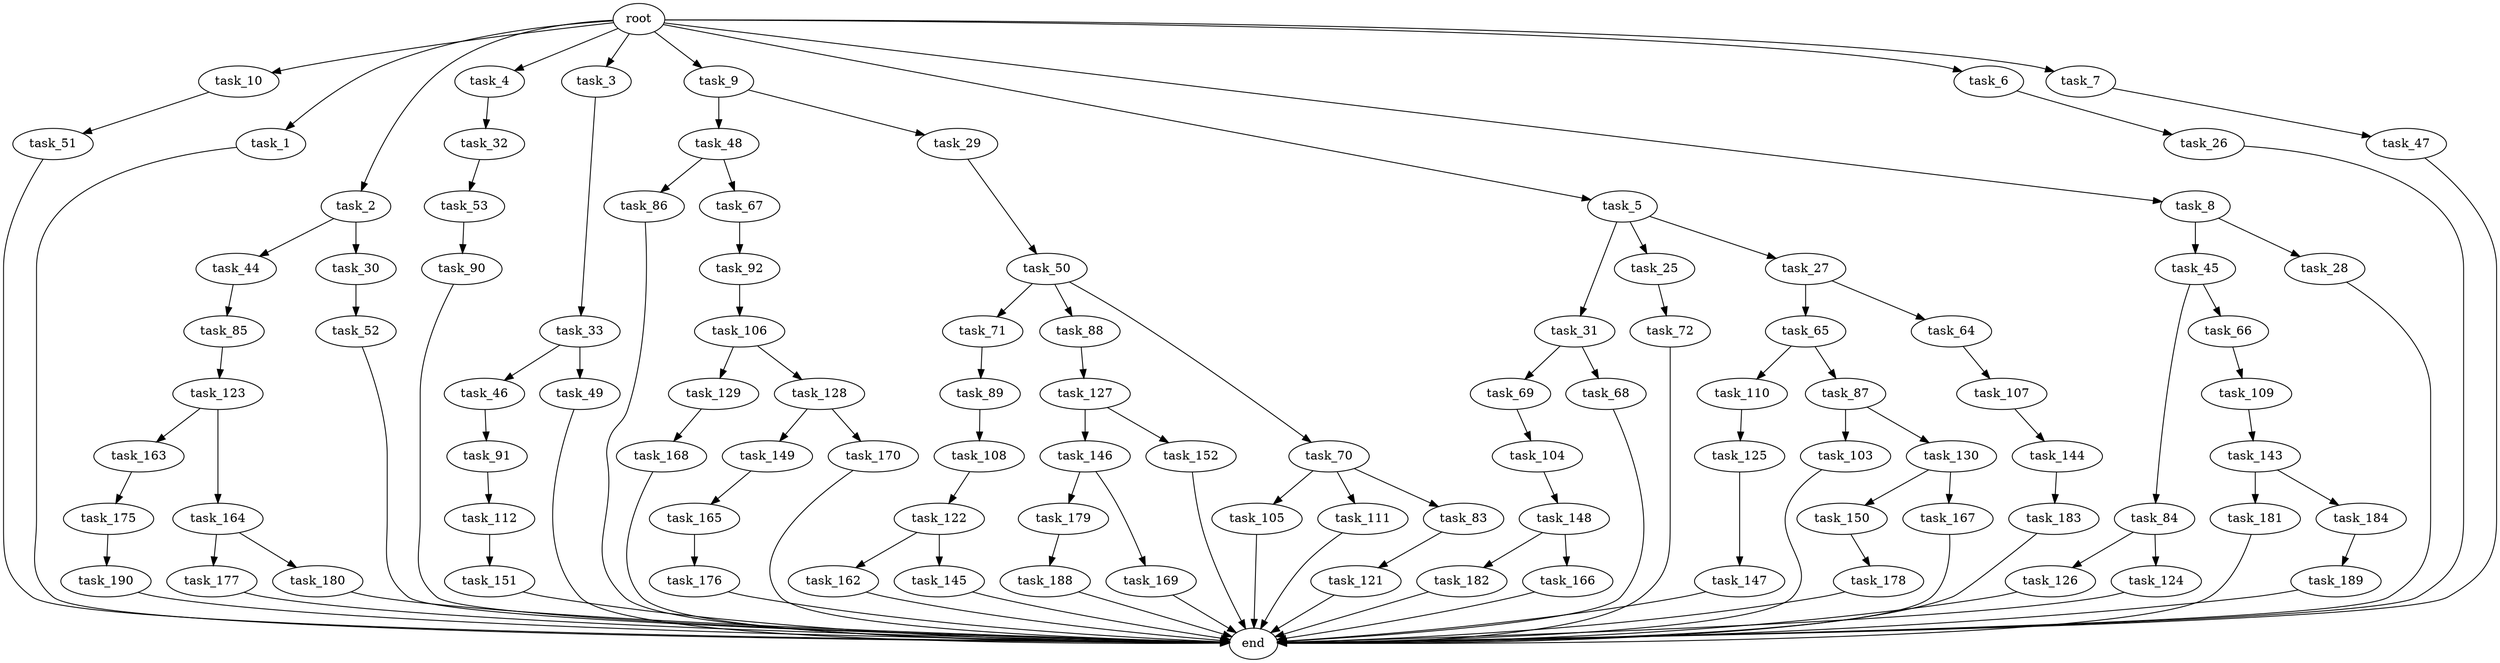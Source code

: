 digraph G {
  task_65 [size="429496729.600000"];
  task_176 [size="1391569403.904000"];
  task_162 [size="618475290.624000"];
  task_149 [size="618475290.624000"];
  task_105 [size="618475290.624000"];
  task_72 [size="1717986918.400000"];
  task_182 [size="1391569403.904000"];
  task_166 [size="1391569403.904000"];
  task_45 [size="1099511627.776000"];
  task_163 [size="68719476.736000"];
  task_150 [size="841813590.016000"];
  task_44 [size="1099511627.776000"];
  task_179 [size="429496729.600000"];
  task_164 [size="68719476.736000"];
  task_170 [size="618475290.624000"];
  task_10 [size="2.048000"];
  task_28 [size="1099511627.776000"];
  task_50 [size="618475290.624000"];
  task_71 [size="429496729.600000"];
  task_31 [size="429496729.600000"];
  task_167 [size="841813590.016000"];
  task_1 [size="2.048000"];
  task_146 [size="1717986918.400000"];
  task_90 [size="429496729.600000"];
  task_106 [size="68719476.736000"];
  task_121 [size="841813590.016000"];
  task_168 [size="1099511627.776000"];
  task_147 [size="1717986918.400000"];
  task_190 [size="429496729.600000"];
  task_111 [size="618475290.624000"];
  task_122 [size="154618822.656000"];
  task_126 [size="1099511627.776000"];
  task_52 [size="841813590.016000"];
  task_2 [size="2.048000"];
  task_108 [size="154618822.656000"];
  task_112 [size="841813590.016000"];
  task_110 [size="429496729.600000"];
  task_109 [size="68719476.736000"];
  task_30 [size="1099511627.776000"];
  task_177 [size="68719476.736000"];
  task_169 [size="429496729.600000"];
  task_104 [size="154618822.656000"];
  task_33 [size="68719476.736000"];
  task_4 [size="2.048000"];
  task_48 [size="274877906.944000"];
  task_151 [size="274877906.944000"];
  task_85 [size="1391569403.904000"];
  task_92 [size="429496729.600000"];
  task_129 [size="618475290.624000"];
  task_152 [size="1717986918.400000"];
  task_188 [size="618475290.624000"];
  task_103 [size="1099511627.776000"];
  task_181 [size="154618822.656000"];
  task_91 [size="429496729.600000"];
  task_89 [size="1717986918.400000"];
  task_3 [size="2.048000"];
  task_9 [size="2.048000"];
  task_32 [size="429496729.600000"];
  task_130 [size="1099511627.776000"];
  task_143 [size="274877906.944000"];
  task_25 [size="429496729.600000"];
  task_27 [size="429496729.600000"];
  task_148 [size="1099511627.776000"];
  task_86 [size="1717986918.400000"];
  task_189 [size="841813590.016000"];
  task_144 [size="274877906.944000"];
  task_107 [size="429496729.600000"];
  task_26 [size="841813590.016000"];
  task_69 [size="68719476.736000"];
  task_46 [size="618475290.624000"];
  task_5 [size="2.048000"];
  task_88 [size="429496729.600000"];
  end [size="0.000000"];
  task_8 [size="2.048000"];
  task_87 [size="429496729.600000"];
  task_64 [size="429496729.600000"];
  task_83 [size="618475290.624000"];
  task_183 [size="1391569403.904000"];
  task_84 [size="1391569403.904000"];
  task_127 [size="618475290.624000"];
  task_29 [size="274877906.944000"];
  task_145 [size="618475290.624000"];
  task_53 [size="1717986918.400000"];
  task_178 [size="1099511627.776000"];
  root [size="0.000000"];
  task_47 [size="1099511627.776000"];
  task_123 [size="429496729.600000"];
  task_184 [size="154618822.656000"];
  task_128 [size="618475290.624000"];
  task_180 [size="68719476.736000"];
  task_6 [size="2.048000"];
  task_70 [size="429496729.600000"];
  task_67 [size="1717986918.400000"];
  task_175 [size="1717986918.400000"];
  task_7 [size="2.048000"];
  task_49 [size="618475290.624000"];
  task_165 [size="1099511627.776000"];
  task_51 [size="429496729.600000"];
  task_125 [size="841813590.016000"];
  task_124 [size="1099511627.776000"];
  task_68 [size="68719476.736000"];
  task_66 [size="1391569403.904000"];

  task_65 -> task_110 [size="209715200.000000"];
  task_65 -> task_87 [size="209715200.000000"];
  task_176 -> end [size="1.000000"];
  task_162 -> end [size="1.000000"];
  task_149 -> task_165 [size="536870912.000000"];
  task_105 -> end [size="1.000000"];
  task_72 -> end [size="1.000000"];
  task_182 -> end [size="1.000000"];
  task_166 -> end [size="1.000000"];
  task_45 -> task_84 [size="679477248.000000"];
  task_45 -> task_66 [size="679477248.000000"];
  task_163 -> task_175 [size="838860800.000000"];
  task_150 -> task_178 [size="536870912.000000"];
  task_44 -> task_85 [size="679477248.000000"];
  task_179 -> task_188 [size="301989888.000000"];
  task_164 -> task_180 [size="33554432.000000"];
  task_164 -> task_177 [size="33554432.000000"];
  task_170 -> end [size="1.000000"];
  task_10 -> task_51 [size="209715200.000000"];
  task_28 -> end [size="1.000000"];
  task_50 -> task_88 [size="209715200.000000"];
  task_50 -> task_70 [size="209715200.000000"];
  task_50 -> task_71 [size="209715200.000000"];
  task_71 -> task_89 [size="838860800.000000"];
  task_31 -> task_68 [size="33554432.000000"];
  task_31 -> task_69 [size="33554432.000000"];
  task_167 -> end [size="1.000000"];
  task_1 -> end [size="1.000000"];
  task_146 -> task_169 [size="209715200.000000"];
  task_146 -> task_179 [size="209715200.000000"];
  task_90 -> end [size="1.000000"];
  task_106 -> task_128 [size="301989888.000000"];
  task_106 -> task_129 [size="301989888.000000"];
  task_121 -> end [size="1.000000"];
  task_168 -> end [size="1.000000"];
  task_147 -> end [size="1.000000"];
  task_190 -> end [size="1.000000"];
  task_111 -> end [size="1.000000"];
  task_122 -> task_145 [size="301989888.000000"];
  task_122 -> task_162 [size="301989888.000000"];
  task_126 -> end [size="1.000000"];
  task_52 -> end [size="1.000000"];
  task_2 -> task_30 [size="536870912.000000"];
  task_2 -> task_44 [size="536870912.000000"];
  task_108 -> task_122 [size="75497472.000000"];
  task_112 -> task_151 [size="134217728.000000"];
  task_110 -> task_125 [size="411041792.000000"];
  task_109 -> task_143 [size="134217728.000000"];
  task_30 -> task_52 [size="411041792.000000"];
  task_177 -> end [size="1.000000"];
  task_169 -> end [size="1.000000"];
  task_104 -> task_148 [size="536870912.000000"];
  task_33 -> task_49 [size="301989888.000000"];
  task_33 -> task_46 [size="301989888.000000"];
  task_4 -> task_32 [size="209715200.000000"];
  task_48 -> task_86 [size="838860800.000000"];
  task_48 -> task_67 [size="838860800.000000"];
  task_151 -> end [size="1.000000"];
  task_85 -> task_123 [size="209715200.000000"];
  task_92 -> task_106 [size="33554432.000000"];
  task_129 -> task_168 [size="536870912.000000"];
  task_152 -> end [size="1.000000"];
  task_188 -> end [size="1.000000"];
  task_103 -> end [size="1.000000"];
  task_181 -> end [size="1.000000"];
  task_91 -> task_112 [size="411041792.000000"];
  task_89 -> task_108 [size="75497472.000000"];
  task_3 -> task_33 [size="33554432.000000"];
  task_9 -> task_29 [size="134217728.000000"];
  task_9 -> task_48 [size="134217728.000000"];
  task_32 -> task_53 [size="838860800.000000"];
  task_130 -> task_150 [size="411041792.000000"];
  task_130 -> task_167 [size="411041792.000000"];
  task_143 -> task_181 [size="75497472.000000"];
  task_143 -> task_184 [size="75497472.000000"];
  task_25 -> task_72 [size="838860800.000000"];
  task_27 -> task_65 [size="209715200.000000"];
  task_27 -> task_64 [size="209715200.000000"];
  task_148 -> task_166 [size="679477248.000000"];
  task_148 -> task_182 [size="679477248.000000"];
  task_86 -> end [size="1.000000"];
  task_189 -> end [size="1.000000"];
  task_144 -> task_183 [size="679477248.000000"];
  task_107 -> task_144 [size="134217728.000000"];
  task_26 -> end [size="1.000000"];
  task_69 -> task_104 [size="75497472.000000"];
  task_46 -> task_91 [size="209715200.000000"];
  task_5 -> task_25 [size="209715200.000000"];
  task_5 -> task_31 [size="209715200.000000"];
  task_5 -> task_27 [size="209715200.000000"];
  task_88 -> task_127 [size="301989888.000000"];
  task_8 -> task_45 [size="536870912.000000"];
  task_8 -> task_28 [size="536870912.000000"];
  task_87 -> task_130 [size="536870912.000000"];
  task_87 -> task_103 [size="536870912.000000"];
  task_64 -> task_107 [size="209715200.000000"];
  task_83 -> task_121 [size="411041792.000000"];
  task_183 -> end [size="1.000000"];
  task_84 -> task_124 [size="536870912.000000"];
  task_84 -> task_126 [size="536870912.000000"];
  task_127 -> task_152 [size="838860800.000000"];
  task_127 -> task_146 [size="838860800.000000"];
  task_29 -> task_50 [size="301989888.000000"];
  task_145 -> end [size="1.000000"];
  task_53 -> task_90 [size="209715200.000000"];
  task_178 -> end [size="1.000000"];
  root -> task_2 [size="1.000000"];
  root -> task_6 [size="1.000000"];
  root -> task_4 [size="1.000000"];
  root -> task_5 [size="1.000000"];
  root -> task_10 [size="1.000000"];
  root -> task_3 [size="1.000000"];
  root -> task_9 [size="1.000000"];
  root -> task_8 [size="1.000000"];
  root -> task_7 [size="1.000000"];
  root -> task_1 [size="1.000000"];
  task_47 -> end [size="1.000000"];
  task_123 -> task_163 [size="33554432.000000"];
  task_123 -> task_164 [size="33554432.000000"];
  task_184 -> task_189 [size="411041792.000000"];
  task_128 -> task_170 [size="301989888.000000"];
  task_128 -> task_149 [size="301989888.000000"];
  task_180 -> end [size="1.000000"];
  task_6 -> task_26 [size="411041792.000000"];
  task_70 -> task_111 [size="301989888.000000"];
  task_70 -> task_105 [size="301989888.000000"];
  task_70 -> task_83 [size="301989888.000000"];
  task_67 -> task_92 [size="209715200.000000"];
  task_175 -> task_190 [size="209715200.000000"];
  task_7 -> task_47 [size="536870912.000000"];
  task_49 -> end [size="1.000000"];
  task_165 -> task_176 [size="679477248.000000"];
  task_51 -> end [size="1.000000"];
  task_125 -> task_147 [size="838860800.000000"];
  task_124 -> end [size="1.000000"];
  task_68 -> end [size="1.000000"];
  task_66 -> task_109 [size="33554432.000000"];
}
